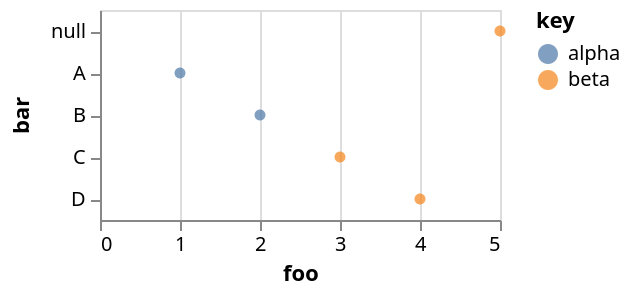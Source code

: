 {
  "$schema": "https://vega.github.io/schema/vega/v4.json",
  "autosize": "pad",
  "padding": 5,
  "width": 200,
  "style": "cell",
  "data": [
    {
      "name": "source_0",
      "values": [
        {"key": "alpha", "foo": [1, 2], "bar": ["A", "B"]},
        {"key": "beta", "foo": [3, 4, 5], "bar": ["C", "D"]}
      ]
    },
    {
      "name": "data_0",
      "source": "source_0",
      "transform": [
        {"type": "flatten", "fields": ["foo", "bar"], "as": ["foo", "bar"]}
      ]
    }
  ],
  "signals": [
    {"name": "y_step", "value": 21},
    {
      "name": "height",
      "update": "bandspace(domain('y').length, 1, 0.5) * y_step"
    }
  ],
  "marks": [
    {
      "name": "marks",
      "type": "symbol",
      "style": ["circle"],
      "from": {"data": "data_0"},
      "encode": {
        "update": {
          "opacity": {"value": 0.7},
          "fill": [
            {
              "test": "datum[\"foo\"] === null || isNaN(datum[\"foo\"])",
              "value": null
            },
            {"scale": "color", "field": "key"}
          ],
          "tooltip": {
            "signal": "{\"foo\": format(datum[\"foo\"], \"\"), \"bar\": ''+datum[\"bar\"], \"key\": ''+datum[\"key\"]}"
          },
          "x": {"scale": "x", "field": "foo"},
          "y": {"scale": "y", "field": "bar"},
          "shape": {"value": "circle"}
        }
      }
    }
  ],
  "scales": [
    {
      "name": "x",
      "type": "linear",
      "domain": {"data": "data_0", "field": "foo"},
      "range": [0, {"signal": "width"}],
      "nice": true,
      "zero": true
    },
    {
      "name": "y",
      "type": "point",
      "domain": {"data": "data_0", "field": "bar", "sort": true},
      "range": {"step": {"signal": "y_step"}},
      "padding": 0.5
    },
    {
      "name": "color",
      "type": "ordinal",
      "domain": {"data": "data_0", "field": "key", "sort": true},
      "range": "category"
    }
  ],
  "axes": [
    {
      "scale": "x",
      "orient": "bottom",
      "grid": false,
      "title": "foo",
      "labelFlush": true,
      "labelOverlap": true,
      "tickCount": {"signal": "ceil(width/40)"},
      "zindex": 1
    },
    {
      "scale": "x",
      "orient": "bottom",
      "gridScale": "y",
      "grid": true,
      "tickCount": {"signal": "ceil(width/40)"},
      "domain": false,
      "labels": false,
      "maxExtent": 0,
      "minExtent": 0,
      "ticks": false,
      "zindex": 0
    },
    {"scale": "y", "orient": "left", "grid": false, "title": "bar", "zindex": 1}
  ],
  "legends": [
    {
      "fill": "color",
      "title": "key",
      "encode": {
        "symbols": {
          "update": {"shape": {"value": "circle"}, "opacity": {"value": 0.7}}
        }
      }
    }
  ],
  "config": {
    "axisY": {"minExtent": 30},
    "legend": {"gradientDirection": "horizontal", "gradientLength": 100}
  }
}
